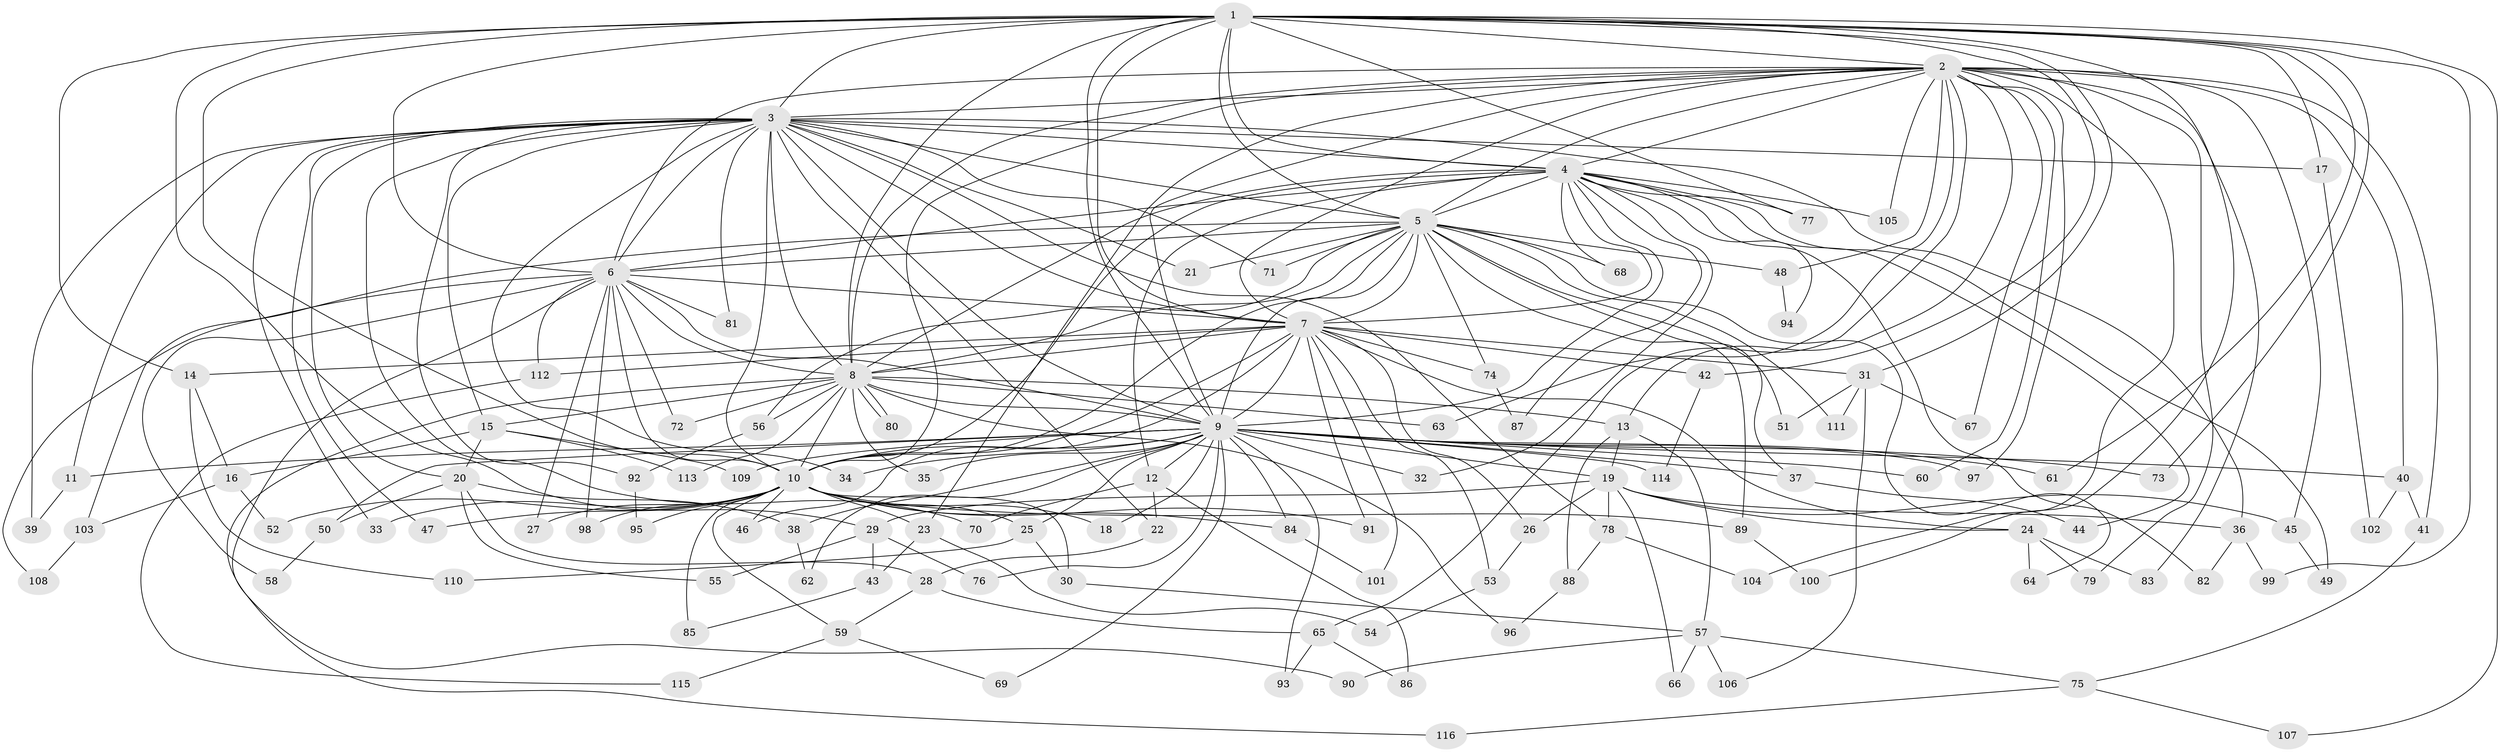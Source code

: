 // coarse degree distribution, {16: 0.02857142857142857, 20: 0.014285714285714285, 28: 0.014285714285714285, 21: 0.02857142857142857, 15: 0.014285714285714285, 1: 0.04285714285714286, 4: 0.1, 8: 0.014285714285714285, 6: 0.02857142857142857, 18: 0.014285714285714285, 2: 0.5, 9: 0.014285714285714285, 7: 0.014285714285714285, 5: 0.02857142857142857, 3: 0.14285714285714285}
// Generated by graph-tools (version 1.1) at 2025/49/03/04/25 22:49:25]
// undirected, 116 vertices, 257 edges
graph export_dot {
  node [color=gray90,style=filled];
  1;
  2;
  3;
  4;
  5;
  6;
  7;
  8;
  9;
  10;
  11;
  12;
  13;
  14;
  15;
  16;
  17;
  18;
  19;
  20;
  21;
  22;
  23;
  24;
  25;
  26;
  27;
  28;
  29;
  30;
  31;
  32;
  33;
  34;
  35;
  36;
  37;
  38;
  39;
  40;
  41;
  42;
  43;
  44;
  45;
  46;
  47;
  48;
  49;
  50;
  51;
  52;
  53;
  54;
  55;
  56;
  57;
  58;
  59;
  60;
  61;
  62;
  63;
  64;
  65;
  66;
  67;
  68;
  69;
  70;
  71;
  72;
  73;
  74;
  75;
  76;
  77;
  78;
  79;
  80;
  81;
  82;
  83;
  84;
  85;
  86;
  87;
  88;
  89;
  90;
  91;
  92;
  93;
  94;
  95;
  96;
  97;
  98;
  99;
  100;
  101;
  102;
  103;
  104;
  105;
  106;
  107;
  108;
  109;
  110;
  111;
  112;
  113;
  114;
  115;
  116;
  1 -- 2;
  1 -- 3;
  1 -- 4;
  1 -- 5;
  1 -- 6;
  1 -- 7;
  1 -- 8;
  1 -- 9;
  1 -- 10;
  1 -- 14;
  1 -- 17;
  1 -- 29;
  1 -- 31;
  1 -- 42;
  1 -- 61;
  1 -- 73;
  1 -- 77;
  1 -- 99;
  1 -- 100;
  1 -- 107;
  2 -- 3;
  2 -- 4;
  2 -- 5;
  2 -- 6;
  2 -- 7;
  2 -- 8;
  2 -- 9;
  2 -- 10;
  2 -- 13;
  2 -- 23;
  2 -- 40;
  2 -- 41;
  2 -- 45;
  2 -- 48;
  2 -- 60;
  2 -- 63;
  2 -- 65;
  2 -- 67;
  2 -- 79;
  2 -- 83;
  2 -- 97;
  2 -- 104;
  2 -- 105;
  3 -- 4;
  3 -- 5;
  3 -- 6;
  3 -- 7;
  3 -- 8;
  3 -- 9;
  3 -- 10;
  3 -- 11;
  3 -- 15;
  3 -- 17;
  3 -- 20;
  3 -- 21;
  3 -- 22;
  3 -- 33;
  3 -- 34;
  3 -- 36;
  3 -- 39;
  3 -- 47;
  3 -- 70;
  3 -- 71;
  3 -- 78;
  3 -- 81;
  3 -- 92;
  4 -- 5;
  4 -- 6;
  4 -- 7;
  4 -- 8;
  4 -- 9;
  4 -- 10;
  4 -- 12;
  4 -- 32;
  4 -- 44;
  4 -- 49;
  4 -- 68;
  4 -- 77;
  4 -- 82;
  4 -- 87;
  4 -- 94;
  4 -- 105;
  5 -- 6;
  5 -- 7;
  5 -- 8;
  5 -- 9;
  5 -- 10;
  5 -- 21;
  5 -- 37;
  5 -- 48;
  5 -- 51;
  5 -- 56;
  5 -- 64;
  5 -- 68;
  5 -- 71;
  5 -- 74;
  5 -- 89;
  5 -- 103;
  5 -- 111;
  6 -- 7;
  6 -- 8;
  6 -- 9;
  6 -- 10;
  6 -- 27;
  6 -- 58;
  6 -- 72;
  6 -- 81;
  6 -- 90;
  6 -- 98;
  6 -- 108;
  6 -- 112;
  7 -- 8;
  7 -- 9;
  7 -- 10;
  7 -- 14;
  7 -- 24;
  7 -- 26;
  7 -- 31;
  7 -- 42;
  7 -- 46;
  7 -- 53;
  7 -- 74;
  7 -- 91;
  7 -- 101;
  7 -- 112;
  8 -- 9;
  8 -- 10;
  8 -- 13;
  8 -- 15;
  8 -- 35;
  8 -- 56;
  8 -- 63;
  8 -- 72;
  8 -- 80;
  8 -- 80;
  8 -- 96;
  8 -- 113;
  8 -- 116;
  9 -- 10;
  9 -- 11;
  9 -- 12;
  9 -- 18;
  9 -- 19;
  9 -- 25;
  9 -- 32;
  9 -- 34;
  9 -- 35;
  9 -- 37;
  9 -- 38;
  9 -- 40;
  9 -- 50;
  9 -- 60;
  9 -- 61;
  9 -- 62;
  9 -- 69;
  9 -- 73;
  9 -- 76;
  9 -- 84;
  9 -- 93;
  9 -- 97;
  9 -- 109;
  9 -- 114;
  10 -- 18;
  10 -- 23;
  10 -- 25;
  10 -- 27;
  10 -- 30;
  10 -- 33;
  10 -- 46;
  10 -- 47;
  10 -- 52;
  10 -- 59;
  10 -- 84;
  10 -- 85;
  10 -- 89;
  10 -- 91;
  10 -- 95;
  10 -- 98;
  11 -- 39;
  12 -- 22;
  12 -- 70;
  12 -- 86;
  13 -- 19;
  13 -- 57;
  13 -- 88;
  14 -- 16;
  14 -- 110;
  15 -- 16;
  15 -- 20;
  15 -- 109;
  15 -- 113;
  16 -- 52;
  16 -- 103;
  17 -- 102;
  19 -- 24;
  19 -- 26;
  19 -- 29;
  19 -- 36;
  19 -- 45;
  19 -- 66;
  19 -- 78;
  20 -- 28;
  20 -- 38;
  20 -- 50;
  20 -- 55;
  22 -- 28;
  23 -- 43;
  23 -- 54;
  24 -- 64;
  24 -- 79;
  24 -- 83;
  25 -- 30;
  25 -- 110;
  26 -- 53;
  28 -- 59;
  28 -- 65;
  29 -- 43;
  29 -- 55;
  29 -- 76;
  30 -- 57;
  31 -- 51;
  31 -- 67;
  31 -- 106;
  31 -- 111;
  36 -- 82;
  36 -- 99;
  37 -- 44;
  38 -- 62;
  40 -- 41;
  40 -- 102;
  41 -- 75;
  42 -- 114;
  43 -- 85;
  45 -- 49;
  48 -- 94;
  50 -- 58;
  53 -- 54;
  56 -- 92;
  57 -- 66;
  57 -- 75;
  57 -- 90;
  57 -- 106;
  59 -- 69;
  59 -- 115;
  65 -- 86;
  65 -- 93;
  74 -- 87;
  75 -- 107;
  75 -- 116;
  78 -- 88;
  78 -- 104;
  84 -- 101;
  88 -- 96;
  89 -- 100;
  92 -- 95;
  103 -- 108;
  112 -- 115;
}

